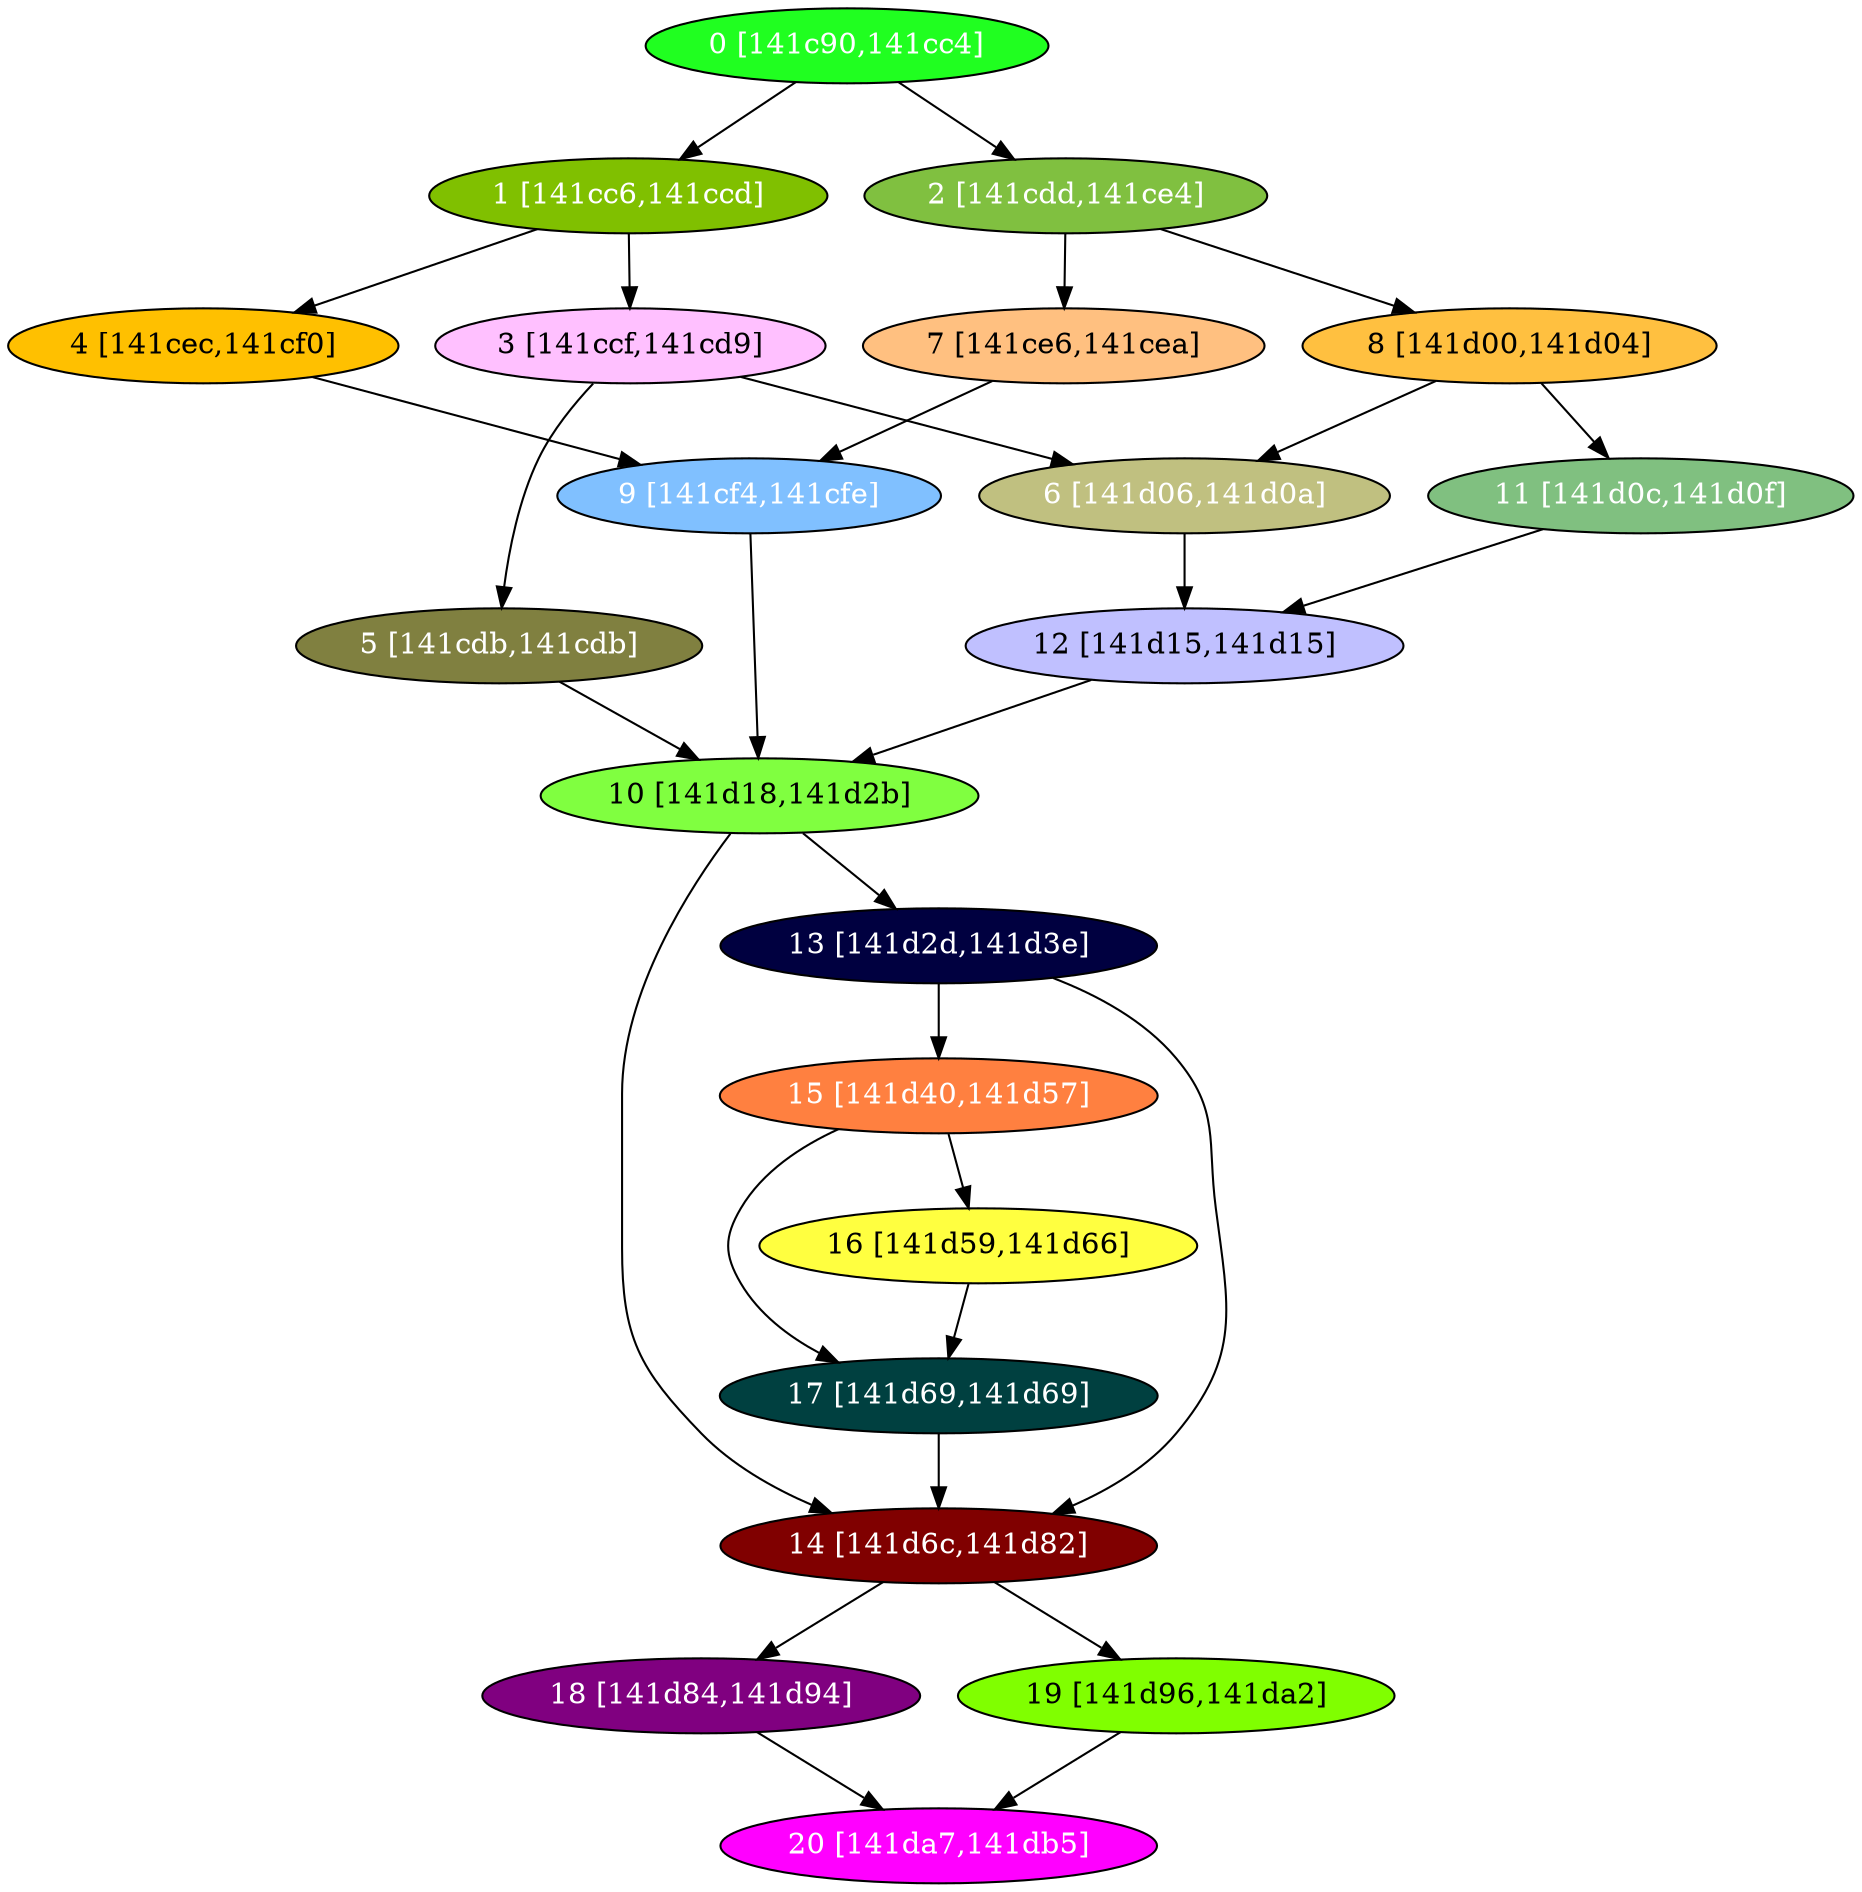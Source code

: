diGraph libnss3{
	libnss3_0  [style=filled fillcolor="#20FF20" fontcolor="#ffffff" shape=oval label="0 [141c90,141cc4]"]
	libnss3_1  [style=filled fillcolor="#80C000" fontcolor="#ffffff" shape=oval label="1 [141cc6,141ccd]"]
	libnss3_2  [style=filled fillcolor="#80C040" fontcolor="#ffffff" shape=oval label="2 [141cdd,141ce4]"]
	libnss3_3  [style=filled fillcolor="#FFC0FF" fontcolor="#000000" shape=oval label="3 [141ccf,141cd9]"]
	libnss3_4  [style=filled fillcolor="#FFC000" fontcolor="#000000" shape=oval label="4 [141cec,141cf0]"]
	libnss3_5  [style=filled fillcolor="#808040" fontcolor="#ffffff" shape=oval label="5 [141cdb,141cdb]"]
	libnss3_6  [style=filled fillcolor="#C0C080" fontcolor="#ffffff" shape=oval label="6 [141d06,141d0a]"]
	libnss3_7  [style=filled fillcolor="#FFC080" fontcolor="#000000" shape=oval label="7 [141ce6,141cea]"]
	libnss3_8  [style=filled fillcolor="#FFC040" fontcolor="#000000" shape=oval label="8 [141d00,141d04]"]
	libnss3_9  [style=filled fillcolor="#80C0FF" fontcolor="#ffffff" shape=oval label="9 [141cf4,141cfe]"]
	libnss3_a  [style=filled fillcolor="#80FF40" fontcolor="#000000" shape=oval label="10 [141d18,141d2b]"]
	libnss3_b  [style=filled fillcolor="#80C080" fontcolor="#ffffff" shape=oval label="11 [141d0c,141d0f]"]
	libnss3_c  [style=filled fillcolor="#C0C0FF" fontcolor="#000000" shape=oval label="12 [141d15,141d15]"]
	libnss3_d  [style=filled fillcolor="#000040" fontcolor="#ffffff" shape=oval label="13 [141d2d,141d3e]"]
	libnss3_e  [style=filled fillcolor="#800000" fontcolor="#ffffff" shape=oval label="14 [141d6c,141d82]"]
	libnss3_f  [style=filled fillcolor="#FF8040" fontcolor="#ffffff" shape=oval label="15 [141d40,141d57]"]
	libnss3_10  [style=filled fillcolor="#FFFF40" fontcolor="#000000" shape=oval label="16 [141d59,141d66]"]
	libnss3_11  [style=filled fillcolor="#004040" fontcolor="#ffffff" shape=oval label="17 [141d69,141d69]"]
	libnss3_12  [style=filled fillcolor="#800080" fontcolor="#ffffff" shape=oval label="18 [141d84,141d94]"]
	libnss3_13  [style=filled fillcolor="#80FF00" fontcolor="#000000" shape=oval label="19 [141d96,141da2]"]
	libnss3_14  [style=filled fillcolor="#FF00FF" fontcolor="#ffffff" shape=oval label="20 [141da7,141db5]"]

	libnss3_0 -> libnss3_1
	libnss3_0 -> libnss3_2
	libnss3_1 -> libnss3_3
	libnss3_1 -> libnss3_4
	libnss3_2 -> libnss3_7
	libnss3_2 -> libnss3_8
	libnss3_3 -> libnss3_5
	libnss3_3 -> libnss3_6
	libnss3_4 -> libnss3_9
	libnss3_5 -> libnss3_a
	libnss3_6 -> libnss3_c
	libnss3_7 -> libnss3_9
	libnss3_8 -> libnss3_6
	libnss3_8 -> libnss3_b
	libnss3_9 -> libnss3_a
	libnss3_a -> libnss3_d
	libnss3_a -> libnss3_e
	libnss3_b -> libnss3_c
	libnss3_c -> libnss3_a
	libnss3_d -> libnss3_e
	libnss3_d -> libnss3_f
	libnss3_e -> libnss3_12
	libnss3_e -> libnss3_13
	libnss3_f -> libnss3_10
	libnss3_f -> libnss3_11
	libnss3_10 -> libnss3_11
	libnss3_11 -> libnss3_e
	libnss3_12 -> libnss3_14
	libnss3_13 -> libnss3_14
}